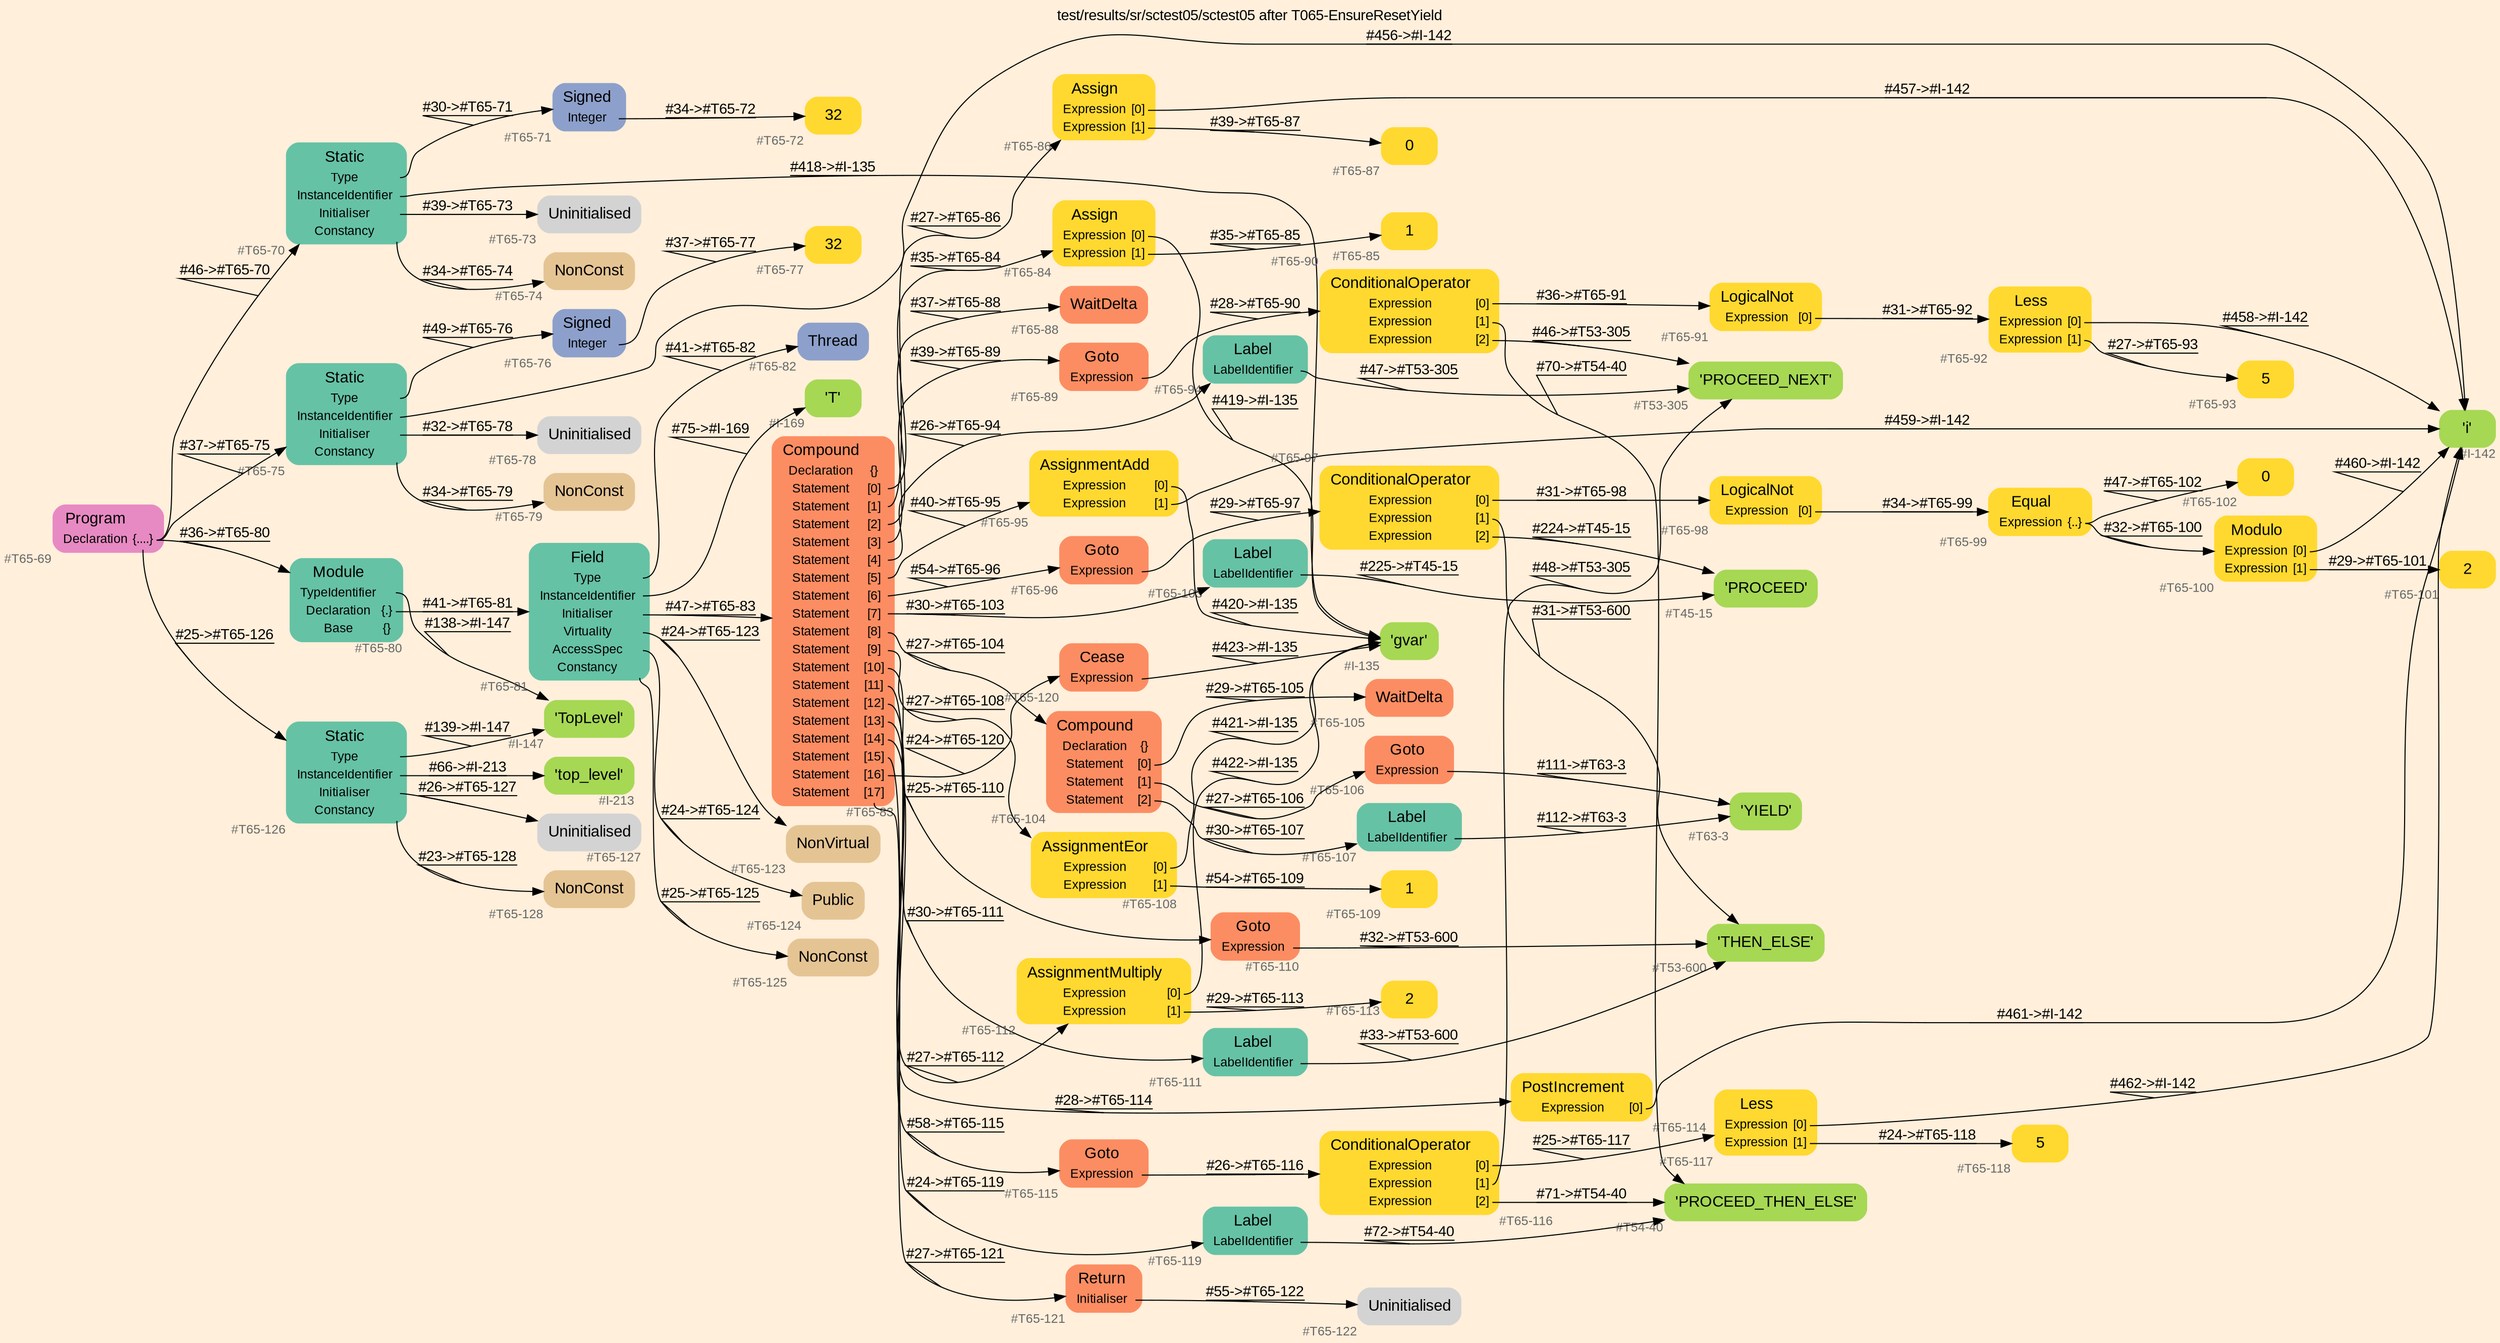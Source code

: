 digraph "test/results/sr/sctest05/sctest05 after T065-EnsureResetYield" {
label = "test/results/sr/sctest05/sctest05 after T065-EnsureResetYield"
labelloc = t
graph [
    rankdir = "LR"
    ranksep = 0.3
    bgcolor = antiquewhite1
    color = black
    fontcolor = black
    fontname = "Arial"
];
node [
    fontname = "Arial"
];
edge [
    fontname = "Arial"
];

// -------------------- node figure --------------------
// -------- block #T65-69 ----------
"#T65-69" [
    fillcolor = "/set28/4"
    xlabel = "#T65-69"
    fontsize = "12"
    fontcolor = grey40
    shape = "plaintext"
    label = <<TABLE BORDER="0" CELLBORDER="0" CELLSPACING="0">
     <TR><TD><FONT COLOR="black" POINT-SIZE="15">Program</FONT></TD></TR>
     <TR><TD><FONT COLOR="black" POINT-SIZE="12">Declaration</FONT></TD><TD PORT="port0"><FONT COLOR="black" POINT-SIZE="12">{....}</FONT></TD></TR>
    </TABLE>>
    style = "rounded,filled"
];

// -------- block #T65-70 ----------
"#T65-70" [
    fillcolor = "/set28/1"
    xlabel = "#T65-70"
    fontsize = "12"
    fontcolor = grey40
    shape = "plaintext"
    label = <<TABLE BORDER="0" CELLBORDER="0" CELLSPACING="0">
     <TR><TD><FONT COLOR="black" POINT-SIZE="15">Static</FONT></TD></TR>
     <TR><TD><FONT COLOR="black" POINT-SIZE="12">Type</FONT></TD><TD PORT="port0"></TD></TR>
     <TR><TD><FONT COLOR="black" POINT-SIZE="12">InstanceIdentifier</FONT></TD><TD PORT="port1"></TD></TR>
     <TR><TD><FONT COLOR="black" POINT-SIZE="12">Initialiser</FONT></TD><TD PORT="port2"></TD></TR>
     <TR><TD><FONT COLOR="black" POINT-SIZE="12">Constancy</FONT></TD><TD PORT="port3"></TD></TR>
    </TABLE>>
    style = "rounded,filled"
];

// -------- block #T65-71 ----------
"#T65-71" [
    fillcolor = "/set28/3"
    xlabel = "#T65-71"
    fontsize = "12"
    fontcolor = grey40
    shape = "plaintext"
    label = <<TABLE BORDER="0" CELLBORDER="0" CELLSPACING="0">
     <TR><TD><FONT COLOR="black" POINT-SIZE="15">Signed</FONT></TD></TR>
     <TR><TD><FONT COLOR="black" POINT-SIZE="12">Integer</FONT></TD><TD PORT="port0"></TD></TR>
    </TABLE>>
    style = "rounded,filled"
];

// -------- block #T65-72 ----------
"#T65-72" [
    fillcolor = "/set28/6"
    xlabel = "#T65-72"
    fontsize = "12"
    fontcolor = grey40
    shape = "plaintext"
    label = <<TABLE BORDER="0" CELLBORDER="0" CELLSPACING="0">
     <TR><TD><FONT COLOR="black" POINT-SIZE="15">32</FONT></TD></TR>
    </TABLE>>
    style = "rounded,filled"
];

// -------- block #I-135 ----------
"#I-135" [
    fillcolor = "/set28/5"
    xlabel = "#I-135"
    fontsize = "12"
    fontcolor = grey40
    shape = "plaintext"
    label = <<TABLE BORDER="0" CELLBORDER="0" CELLSPACING="0">
     <TR><TD><FONT COLOR="black" POINT-SIZE="15">'gvar'</FONT></TD></TR>
    </TABLE>>
    style = "rounded,filled"
];

// -------- block #T65-73 ----------
"#T65-73" [
    xlabel = "#T65-73"
    fontsize = "12"
    fontcolor = grey40
    shape = "plaintext"
    label = <<TABLE BORDER="0" CELLBORDER="0" CELLSPACING="0">
     <TR><TD><FONT COLOR="black" POINT-SIZE="15">Uninitialised</FONT></TD></TR>
    </TABLE>>
    style = "rounded,filled"
];

// -------- block #T65-74 ----------
"#T65-74" [
    fillcolor = "/set28/7"
    xlabel = "#T65-74"
    fontsize = "12"
    fontcolor = grey40
    shape = "plaintext"
    label = <<TABLE BORDER="0" CELLBORDER="0" CELLSPACING="0">
     <TR><TD><FONT COLOR="black" POINT-SIZE="15">NonConst</FONT></TD></TR>
    </TABLE>>
    style = "rounded,filled"
];

// -------- block #T65-75 ----------
"#T65-75" [
    fillcolor = "/set28/1"
    xlabel = "#T65-75"
    fontsize = "12"
    fontcolor = grey40
    shape = "plaintext"
    label = <<TABLE BORDER="0" CELLBORDER="0" CELLSPACING="0">
     <TR><TD><FONT COLOR="black" POINT-SIZE="15">Static</FONT></TD></TR>
     <TR><TD><FONT COLOR="black" POINT-SIZE="12">Type</FONT></TD><TD PORT="port0"></TD></TR>
     <TR><TD><FONT COLOR="black" POINT-SIZE="12">InstanceIdentifier</FONT></TD><TD PORT="port1"></TD></TR>
     <TR><TD><FONT COLOR="black" POINT-SIZE="12">Initialiser</FONT></TD><TD PORT="port2"></TD></TR>
     <TR><TD><FONT COLOR="black" POINT-SIZE="12">Constancy</FONT></TD><TD PORT="port3"></TD></TR>
    </TABLE>>
    style = "rounded,filled"
];

// -------- block #T65-76 ----------
"#T65-76" [
    fillcolor = "/set28/3"
    xlabel = "#T65-76"
    fontsize = "12"
    fontcolor = grey40
    shape = "plaintext"
    label = <<TABLE BORDER="0" CELLBORDER="0" CELLSPACING="0">
     <TR><TD><FONT COLOR="black" POINT-SIZE="15">Signed</FONT></TD></TR>
     <TR><TD><FONT COLOR="black" POINT-SIZE="12">Integer</FONT></TD><TD PORT="port0"></TD></TR>
    </TABLE>>
    style = "rounded,filled"
];

// -------- block #T65-77 ----------
"#T65-77" [
    fillcolor = "/set28/6"
    xlabel = "#T65-77"
    fontsize = "12"
    fontcolor = grey40
    shape = "plaintext"
    label = <<TABLE BORDER="0" CELLBORDER="0" CELLSPACING="0">
     <TR><TD><FONT COLOR="black" POINT-SIZE="15">32</FONT></TD></TR>
    </TABLE>>
    style = "rounded,filled"
];

// -------- block #I-142 ----------
"#I-142" [
    fillcolor = "/set28/5"
    xlabel = "#I-142"
    fontsize = "12"
    fontcolor = grey40
    shape = "plaintext"
    label = <<TABLE BORDER="0" CELLBORDER="0" CELLSPACING="0">
     <TR><TD><FONT COLOR="black" POINT-SIZE="15">'i'</FONT></TD></TR>
    </TABLE>>
    style = "rounded,filled"
];

// -------- block #T65-78 ----------
"#T65-78" [
    xlabel = "#T65-78"
    fontsize = "12"
    fontcolor = grey40
    shape = "plaintext"
    label = <<TABLE BORDER="0" CELLBORDER="0" CELLSPACING="0">
     <TR><TD><FONT COLOR="black" POINT-SIZE="15">Uninitialised</FONT></TD></TR>
    </TABLE>>
    style = "rounded,filled"
];

// -------- block #T65-79 ----------
"#T65-79" [
    fillcolor = "/set28/7"
    xlabel = "#T65-79"
    fontsize = "12"
    fontcolor = grey40
    shape = "plaintext"
    label = <<TABLE BORDER="0" CELLBORDER="0" CELLSPACING="0">
     <TR><TD><FONT COLOR="black" POINT-SIZE="15">NonConst</FONT></TD></TR>
    </TABLE>>
    style = "rounded,filled"
];

// -------- block #T65-80 ----------
"#T65-80" [
    fillcolor = "/set28/1"
    xlabel = "#T65-80"
    fontsize = "12"
    fontcolor = grey40
    shape = "plaintext"
    label = <<TABLE BORDER="0" CELLBORDER="0" CELLSPACING="0">
     <TR><TD><FONT COLOR="black" POINT-SIZE="15">Module</FONT></TD></TR>
     <TR><TD><FONT COLOR="black" POINT-SIZE="12">TypeIdentifier</FONT></TD><TD PORT="port0"></TD></TR>
     <TR><TD><FONT COLOR="black" POINT-SIZE="12">Declaration</FONT></TD><TD PORT="port1"><FONT COLOR="black" POINT-SIZE="12">{.}</FONT></TD></TR>
     <TR><TD><FONT COLOR="black" POINT-SIZE="12">Base</FONT></TD><TD PORT="port2"><FONT COLOR="black" POINT-SIZE="12">{}</FONT></TD></TR>
    </TABLE>>
    style = "rounded,filled"
];

// -------- block #I-147 ----------
"#I-147" [
    fillcolor = "/set28/5"
    xlabel = "#I-147"
    fontsize = "12"
    fontcolor = grey40
    shape = "plaintext"
    label = <<TABLE BORDER="0" CELLBORDER="0" CELLSPACING="0">
     <TR><TD><FONT COLOR="black" POINT-SIZE="15">'TopLevel'</FONT></TD></TR>
    </TABLE>>
    style = "rounded,filled"
];

// -------- block #T65-81 ----------
"#T65-81" [
    fillcolor = "/set28/1"
    xlabel = "#T65-81"
    fontsize = "12"
    fontcolor = grey40
    shape = "plaintext"
    label = <<TABLE BORDER="0" CELLBORDER="0" CELLSPACING="0">
     <TR><TD><FONT COLOR="black" POINT-SIZE="15">Field</FONT></TD></TR>
     <TR><TD><FONT COLOR="black" POINT-SIZE="12">Type</FONT></TD><TD PORT="port0"></TD></TR>
     <TR><TD><FONT COLOR="black" POINT-SIZE="12">InstanceIdentifier</FONT></TD><TD PORT="port1"></TD></TR>
     <TR><TD><FONT COLOR="black" POINT-SIZE="12">Initialiser</FONT></TD><TD PORT="port2"></TD></TR>
     <TR><TD><FONT COLOR="black" POINT-SIZE="12">Virtuality</FONT></TD><TD PORT="port3"></TD></TR>
     <TR><TD><FONT COLOR="black" POINT-SIZE="12">AccessSpec</FONT></TD><TD PORT="port4"></TD></TR>
     <TR><TD><FONT COLOR="black" POINT-SIZE="12">Constancy</FONT></TD><TD PORT="port5"></TD></TR>
    </TABLE>>
    style = "rounded,filled"
];

// -------- block #T65-82 ----------
"#T65-82" [
    fillcolor = "/set28/3"
    xlabel = "#T65-82"
    fontsize = "12"
    fontcolor = grey40
    shape = "plaintext"
    label = <<TABLE BORDER="0" CELLBORDER="0" CELLSPACING="0">
     <TR><TD><FONT COLOR="black" POINT-SIZE="15">Thread</FONT></TD></TR>
    </TABLE>>
    style = "rounded,filled"
];

// -------- block #I-169 ----------
"#I-169" [
    fillcolor = "/set28/5"
    xlabel = "#I-169"
    fontsize = "12"
    fontcolor = grey40
    shape = "plaintext"
    label = <<TABLE BORDER="0" CELLBORDER="0" CELLSPACING="0">
     <TR><TD><FONT COLOR="black" POINT-SIZE="15">'T'</FONT></TD></TR>
    </TABLE>>
    style = "rounded,filled"
];

// -------- block #T65-83 ----------
"#T65-83" [
    fillcolor = "/set28/2"
    xlabel = "#T65-83"
    fontsize = "12"
    fontcolor = grey40
    shape = "plaintext"
    label = <<TABLE BORDER="0" CELLBORDER="0" CELLSPACING="0">
     <TR><TD><FONT COLOR="black" POINT-SIZE="15">Compound</FONT></TD></TR>
     <TR><TD><FONT COLOR="black" POINT-SIZE="12">Declaration</FONT></TD><TD PORT="port0"><FONT COLOR="black" POINT-SIZE="12">{}</FONT></TD></TR>
     <TR><TD><FONT COLOR="black" POINT-SIZE="12">Statement</FONT></TD><TD PORT="port1"><FONT COLOR="black" POINT-SIZE="12">[0]</FONT></TD></TR>
     <TR><TD><FONT COLOR="black" POINT-SIZE="12">Statement</FONT></TD><TD PORT="port2"><FONT COLOR="black" POINT-SIZE="12">[1]</FONT></TD></TR>
     <TR><TD><FONT COLOR="black" POINT-SIZE="12">Statement</FONT></TD><TD PORT="port3"><FONT COLOR="black" POINT-SIZE="12">[2]</FONT></TD></TR>
     <TR><TD><FONT COLOR="black" POINT-SIZE="12">Statement</FONT></TD><TD PORT="port4"><FONT COLOR="black" POINT-SIZE="12">[3]</FONT></TD></TR>
     <TR><TD><FONT COLOR="black" POINT-SIZE="12">Statement</FONT></TD><TD PORT="port5"><FONT COLOR="black" POINT-SIZE="12">[4]</FONT></TD></TR>
     <TR><TD><FONT COLOR="black" POINT-SIZE="12">Statement</FONT></TD><TD PORT="port6"><FONT COLOR="black" POINT-SIZE="12">[5]</FONT></TD></TR>
     <TR><TD><FONT COLOR="black" POINT-SIZE="12">Statement</FONT></TD><TD PORT="port7"><FONT COLOR="black" POINT-SIZE="12">[6]</FONT></TD></TR>
     <TR><TD><FONT COLOR="black" POINT-SIZE="12">Statement</FONT></TD><TD PORT="port8"><FONT COLOR="black" POINT-SIZE="12">[7]</FONT></TD></TR>
     <TR><TD><FONT COLOR="black" POINT-SIZE="12">Statement</FONT></TD><TD PORT="port9"><FONT COLOR="black" POINT-SIZE="12">[8]</FONT></TD></TR>
     <TR><TD><FONT COLOR="black" POINT-SIZE="12">Statement</FONT></TD><TD PORT="port10"><FONT COLOR="black" POINT-SIZE="12">[9]</FONT></TD></TR>
     <TR><TD><FONT COLOR="black" POINT-SIZE="12">Statement</FONT></TD><TD PORT="port11"><FONT COLOR="black" POINT-SIZE="12">[10]</FONT></TD></TR>
     <TR><TD><FONT COLOR="black" POINT-SIZE="12">Statement</FONT></TD><TD PORT="port12"><FONT COLOR="black" POINT-SIZE="12">[11]</FONT></TD></TR>
     <TR><TD><FONT COLOR="black" POINT-SIZE="12">Statement</FONT></TD><TD PORT="port13"><FONT COLOR="black" POINT-SIZE="12">[12]</FONT></TD></TR>
     <TR><TD><FONT COLOR="black" POINT-SIZE="12">Statement</FONT></TD><TD PORT="port14"><FONT COLOR="black" POINT-SIZE="12">[13]</FONT></TD></TR>
     <TR><TD><FONT COLOR="black" POINT-SIZE="12">Statement</FONT></TD><TD PORT="port15"><FONT COLOR="black" POINT-SIZE="12">[14]</FONT></TD></TR>
     <TR><TD><FONT COLOR="black" POINT-SIZE="12">Statement</FONT></TD><TD PORT="port16"><FONT COLOR="black" POINT-SIZE="12">[15]</FONT></TD></TR>
     <TR><TD><FONT COLOR="black" POINT-SIZE="12">Statement</FONT></TD><TD PORT="port17"><FONT COLOR="black" POINT-SIZE="12">[16]</FONT></TD></TR>
     <TR><TD><FONT COLOR="black" POINT-SIZE="12">Statement</FONT></TD><TD PORT="port18"><FONT COLOR="black" POINT-SIZE="12">[17]</FONT></TD></TR>
    </TABLE>>
    style = "rounded,filled"
];

// -------- block #T65-84 ----------
"#T65-84" [
    fillcolor = "/set28/6"
    xlabel = "#T65-84"
    fontsize = "12"
    fontcolor = grey40
    shape = "plaintext"
    label = <<TABLE BORDER="0" CELLBORDER="0" CELLSPACING="0">
     <TR><TD><FONT COLOR="black" POINT-SIZE="15">Assign</FONT></TD></TR>
     <TR><TD><FONT COLOR="black" POINT-SIZE="12">Expression</FONT></TD><TD PORT="port0"><FONT COLOR="black" POINT-SIZE="12">[0]</FONT></TD></TR>
     <TR><TD><FONT COLOR="black" POINT-SIZE="12">Expression</FONT></TD><TD PORT="port1"><FONT COLOR="black" POINT-SIZE="12">[1]</FONT></TD></TR>
    </TABLE>>
    style = "rounded,filled"
];

// -------- block #T65-85 ----------
"#T65-85" [
    fillcolor = "/set28/6"
    xlabel = "#T65-85"
    fontsize = "12"
    fontcolor = grey40
    shape = "plaintext"
    label = <<TABLE BORDER="0" CELLBORDER="0" CELLSPACING="0">
     <TR><TD><FONT COLOR="black" POINT-SIZE="15">1</FONT></TD></TR>
    </TABLE>>
    style = "rounded,filled"
];

// -------- block #T65-86 ----------
"#T65-86" [
    fillcolor = "/set28/6"
    xlabel = "#T65-86"
    fontsize = "12"
    fontcolor = grey40
    shape = "plaintext"
    label = <<TABLE BORDER="0" CELLBORDER="0" CELLSPACING="0">
     <TR><TD><FONT COLOR="black" POINT-SIZE="15">Assign</FONT></TD></TR>
     <TR><TD><FONT COLOR="black" POINT-SIZE="12">Expression</FONT></TD><TD PORT="port0"><FONT COLOR="black" POINT-SIZE="12">[0]</FONT></TD></TR>
     <TR><TD><FONT COLOR="black" POINT-SIZE="12">Expression</FONT></TD><TD PORT="port1"><FONT COLOR="black" POINT-SIZE="12">[1]</FONT></TD></TR>
    </TABLE>>
    style = "rounded,filled"
];

// -------- block #T65-87 ----------
"#T65-87" [
    fillcolor = "/set28/6"
    xlabel = "#T65-87"
    fontsize = "12"
    fontcolor = grey40
    shape = "plaintext"
    label = <<TABLE BORDER="0" CELLBORDER="0" CELLSPACING="0">
     <TR><TD><FONT COLOR="black" POINT-SIZE="15">0</FONT></TD></TR>
    </TABLE>>
    style = "rounded,filled"
];

// -------- block #T65-88 ----------
"#T65-88" [
    fillcolor = "/set28/2"
    xlabel = "#T65-88"
    fontsize = "12"
    fontcolor = grey40
    shape = "plaintext"
    label = <<TABLE BORDER="0" CELLBORDER="0" CELLSPACING="0">
     <TR><TD><FONT COLOR="black" POINT-SIZE="15">WaitDelta</FONT></TD></TR>
    </TABLE>>
    style = "rounded,filled"
];

// -------- block #T65-89 ----------
"#T65-89" [
    fillcolor = "/set28/2"
    xlabel = "#T65-89"
    fontsize = "12"
    fontcolor = grey40
    shape = "plaintext"
    label = <<TABLE BORDER="0" CELLBORDER="0" CELLSPACING="0">
     <TR><TD><FONT COLOR="black" POINT-SIZE="15">Goto</FONT></TD></TR>
     <TR><TD><FONT COLOR="black" POINT-SIZE="12">Expression</FONT></TD><TD PORT="port0"></TD></TR>
    </TABLE>>
    style = "rounded,filled"
];

// -------- block #T65-90 ----------
"#T65-90" [
    fillcolor = "/set28/6"
    xlabel = "#T65-90"
    fontsize = "12"
    fontcolor = grey40
    shape = "plaintext"
    label = <<TABLE BORDER="0" CELLBORDER="0" CELLSPACING="0">
     <TR><TD><FONT COLOR="black" POINT-SIZE="15">ConditionalOperator</FONT></TD></TR>
     <TR><TD><FONT COLOR="black" POINT-SIZE="12">Expression</FONT></TD><TD PORT="port0"><FONT COLOR="black" POINT-SIZE="12">[0]</FONT></TD></TR>
     <TR><TD><FONT COLOR="black" POINT-SIZE="12">Expression</FONT></TD><TD PORT="port1"><FONT COLOR="black" POINT-SIZE="12">[1]</FONT></TD></TR>
     <TR><TD><FONT COLOR="black" POINT-SIZE="12">Expression</FONT></TD><TD PORT="port2"><FONT COLOR="black" POINT-SIZE="12">[2]</FONT></TD></TR>
    </TABLE>>
    style = "rounded,filled"
];

// -------- block #T65-91 ----------
"#T65-91" [
    fillcolor = "/set28/6"
    xlabel = "#T65-91"
    fontsize = "12"
    fontcolor = grey40
    shape = "plaintext"
    label = <<TABLE BORDER="0" CELLBORDER="0" CELLSPACING="0">
     <TR><TD><FONT COLOR="black" POINT-SIZE="15">LogicalNot</FONT></TD></TR>
     <TR><TD><FONT COLOR="black" POINT-SIZE="12">Expression</FONT></TD><TD PORT="port0"><FONT COLOR="black" POINT-SIZE="12">[0]</FONT></TD></TR>
    </TABLE>>
    style = "rounded,filled"
];

// -------- block #T65-92 ----------
"#T65-92" [
    fillcolor = "/set28/6"
    xlabel = "#T65-92"
    fontsize = "12"
    fontcolor = grey40
    shape = "plaintext"
    label = <<TABLE BORDER="0" CELLBORDER="0" CELLSPACING="0">
     <TR><TD><FONT COLOR="black" POINT-SIZE="15">Less</FONT></TD></TR>
     <TR><TD><FONT COLOR="black" POINT-SIZE="12">Expression</FONT></TD><TD PORT="port0"><FONT COLOR="black" POINT-SIZE="12">[0]</FONT></TD></TR>
     <TR><TD><FONT COLOR="black" POINT-SIZE="12">Expression</FONT></TD><TD PORT="port1"><FONT COLOR="black" POINT-SIZE="12">[1]</FONT></TD></TR>
    </TABLE>>
    style = "rounded,filled"
];

// -------- block #T65-93 ----------
"#T65-93" [
    fillcolor = "/set28/6"
    xlabel = "#T65-93"
    fontsize = "12"
    fontcolor = grey40
    shape = "plaintext"
    label = <<TABLE BORDER="0" CELLBORDER="0" CELLSPACING="0">
     <TR><TD><FONT COLOR="black" POINT-SIZE="15">5</FONT></TD></TR>
    </TABLE>>
    style = "rounded,filled"
];

// -------- block #T54-40 ----------
"#T54-40" [
    fillcolor = "/set28/5"
    xlabel = "#T54-40"
    fontsize = "12"
    fontcolor = grey40
    shape = "plaintext"
    label = <<TABLE BORDER="0" CELLBORDER="0" CELLSPACING="0">
     <TR><TD><FONT COLOR="black" POINT-SIZE="15">'PROCEED_THEN_ELSE'</FONT></TD></TR>
    </TABLE>>
    style = "rounded,filled"
];

// -------- block #T53-305 ----------
"#T53-305" [
    fillcolor = "/set28/5"
    xlabel = "#T53-305"
    fontsize = "12"
    fontcolor = grey40
    shape = "plaintext"
    label = <<TABLE BORDER="0" CELLBORDER="0" CELLSPACING="0">
     <TR><TD><FONT COLOR="black" POINT-SIZE="15">'PROCEED_NEXT'</FONT></TD></TR>
    </TABLE>>
    style = "rounded,filled"
];

// -------- block #T65-94 ----------
"#T65-94" [
    fillcolor = "/set28/1"
    xlabel = "#T65-94"
    fontsize = "12"
    fontcolor = grey40
    shape = "plaintext"
    label = <<TABLE BORDER="0" CELLBORDER="0" CELLSPACING="0">
     <TR><TD><FONT COLOR="black" POINT-SIZE="15">Label</FONT></TD></TR>
     <TR><TD><FONT COLOR="black" POINT-SIZE="12">LabelIdentifier</FONT></TD><TD PORT="port0"></TD></TR>
    </TABLE>>
    style = "rounded,filled"
];

// -------- block #T65-95 ----------
"#T65-95" [
    fillcolor = "/set28/6"
    xlabel = "#T65-95"
    fontsize = "12"
    fontcolor = grey40
    shape = "plaintext"
    label = <<TABLE BORDER="0" CELLBORDER="0" CELLSPACING="0">
     <TR><TD><FONT COLOR="black" POINT-SIZE="15">AssignmentAdd</FONT></TD></TR>
     <TR><TD><FONT COLOR="black" POINT-SIZE="12">Expression</FONT></TD><TD PORT="port0"><FONT COLOR="black" POINT-SIZE="12">[0]</FONT></TD></TR>
     <TR><TD><FONT COLOR="black" POINT-SIZE="12">Expression</FONT></TD><TD PORT="port1"><FONT COLOR="black" POINT-SIZE="12">[1]</FONT></TD></TR>
    </TABLE>>
    style = "rounded,filled"
];

// -------- block #T65-96 ----------
"#T65-96" [
    fillcolor = "/set28/2"
    xlabel = "#T65-96"
    fontsize = "12"
    fontcolor = grey40
    shape = "plaintext"
    label = <<TABLE BORDER="0" CELLBORDER="0" CELLSPACING="0">
     <TR><TD><FONT COLOR="black" POINT-SIZE="15">Goto</FONT></TD></TR>
     <TR><TD><FONT COLOR="black" POINT-SIZE="12">Expression</FONT></TD><TD PORT="port0"></TD></TR>
    </TABLE>>
    style = "rounded,filled"
];

// -------- block #T65-97 ----------
"#T65-97" [
    fillcolor = "/set28/6"
    xlabel = "#T65-97"
    fontsize = "12"
    fontcolor = grey40
    shape = "plaintext"
    label = <<TABLE BORDER="0" CELLBORDER="0" CELLSPACING="0">
     <TR><TD><FONT COLOR="black" POINT-SIZE="15">ConditionalOperator</FONT></TD></TR>
     <TR><TD><FONT COLOR="black" POINT-SIZE="12">Expression</FONT></TD><TD PORT="port0"><FONT COLOR="black" POINT-SIZE="12">[0]</FONT></TD></TR>
     <TR><TD><FONT COLOR="black" POINT-SIZE="12">Expression</FONT></TD><TD PORT="port1"><FONT COLOR="black" POINT-SIZE="12">[1]</FONT></TD></TR>
     <TR><TD><FONT COLOR="black" POINT-SIZE="12">Expression</FONT></TD><TD PORT="port2"><FONT COLOR="black" POINT-SIZE="12">[2]</FONT></TD></TR>
    </TABLE>>
    style = "rounded,filled"
];

// -------- block #T65-98 ----------
"#T65-98" [
    fillcolor = "/set28/6"
    xlabel = "#T65-98"
    fontsize = "12"
    fontcolor = grey40
    shape = "plaintext"
    label = <<TABLE BORDER="0" CELLBORDER="0" CELLSPACING="0">
     <TR><TD><FONT COLOR="black" POINT-SIZE="15">LogicalNot</FONT></TD></TR>
     <TR><TD><FONT COLOR="black" POINT-SIZE="12">Expression</FONT></TD><TD PORT="port0"><FONT COLOR="black" POINT-SIZE="12">[0]</FONT></TD></TR>
    </TABLE>>
    style = "rounded,filled"
];

// -------- block #T65-99 ----------
"#T65-99" [
    fillcolor = "/set28/6"
    xlabel = "#T65-99"
    fontsize = "12"
    fontcolor = grey40
    shape = "plaintext"
    label = <<TABLE BORDER="0" CELLBORDER="0" CELLSPACING="0">
     <TR><TD><FONT COLOR="black" POINT-SIZE="15">Equal</FONT></TD></TR>
     <TR><TD><FONT COLOR="black" POINT-SIZE="12">Expression</FONT></TD><TD PORT="port0"><FONT COLOR="black" POINT-SIZE="12">{..}</FONT></TD></TR>
    </TABLE>>
    style = "rounded,filled"
];

// -------- block #T65-100 ----------
"#T65-100" [
    fillcolor = "/set28/6"
    xlabel = "#T65-100"
    fontsize = "12"
    fontcolor = grey40
    shape = "plaintext"
    label = <<TABLE BORDER="0" CELLBORDER="0" CELLSPACING="0">
     <TR><TD><FONT COLOR="black" POINT-SIZE="15">Modulo</FONT></TD></TR>
     <TR><TD><FONT COLOR="black" POINT-SIZE="12">Expression</FONT></TD><TD PORT="port0"><FONT COLOR="black" POINT-SIZE="12">[0]</FONT></TD></TR>
     <TR><TD><FONT COLOR="black" POINT-SIZE="12">Expression</FONT></TD><TD PORT="port1"><FONT COLOR="black" POINT-SIZE="12">[1]</FONT></TD></TR>
    </TABLE>>
    style = "rounded,filled"
];

// -------- block #T65-101 ----------
"#T65-101" [
    fillcolor = "/set28/6"
    xlabel = "#T65-101"
    fontsize = "12"
    fontcolor = grey40
    shape = "plaintext"
    label = <<TABLE BORDER="0" CELLBORDER="0" CELLSPACING="0">
     <TR><TD><FONT COLOR="black" POINT-SIZE="15">2</FONT></TD></TR>
    </TABLE>>
    style = "rounded,filled"
];

// -------- block #T65-102 ----------
"#T65-102" [
    fillcolor = "/set28/6"
    xlabel = "#T65-102"
    fontsize = "12"
    fontcolor = grey40
    shape = "plaintext"
    label = <<TABLE BORDER="0" CELLBORDER="0" CELLSPACING="0">
     <TR><TD><FONT COLOR="black" POINT-SIZE="15">0</FONT></TD></TR>
    </TABLE>>
    style = "rounded,filled"
];

// -------- block #T53-600 ----------
"#T53-600" [
    fillcolor = "/set28/5"
    xlabel = "#T53-600"
    fontsize = "12"
    fontcolor = grey40
    shape = "plaintext"
    label = <<TABLE BORDER="0" CELLBORDER="0" CELLSPACING="0">
     <TR><TD><FONT COLOR="black" POINT-SIZE="15">'THEN_ELSE'</FONT></TD></TR>
    </TABLE>>
    style = "rounded,filled"
];

// -------- block #T45-15 ----------
"#T45-15" [
    fillcolor = "/set28/5"
    xlabel = "#T45-15"
    fontsize = "12"
    fontcolor = grey40
    shape = "plaintext"
    label = <<TABLE BORDER="0" CELLBORDER="0" CELLSPACING="0">
     <TR><TD><FONT COLOR="black" POINT-SIZE="15">'PROCEED'</FONT></TD></TR>
    </TABLE>>
    style = "rounded,filled"
];

// -------- block #T65-103 ----------
"#T65-103" [
    fillcolor = "/set28/1"
    xlabel = "#T65-103"
    fontsize = "12"
    fontcolor = grey40
    shape = "plaintext"
    label = <<TABLE BORDER="0" CELLBORDER="0" CELLSPACING="0">
     <TR><TD><FONT COLOR="black" POINT-SIZE="15">Label</FONT></TD></TR>
     <TR><TD><FONT COLOR="black" POINT-SIZE="12">LabelIdentifier</FONT></TD><TD PORT="port0"></TD></TR>
    </TABLE>>
    style = "rounded,filled"
];

// -------- block #T65-104 ----------
"#T65-104" [
    fillcolor = "/set28/2"
    xlabel = "#T65-104"
    fontsize = "12"
    fontcolor = grey40
    shape = "plaintext"
    label = <<TABLE BORDER="0" CELLBORDER="0" CELLSPACING="0">
     <TR><TD><FONT COLOR="black" POINT-SIZE="15">Compound</FONT></TD></TR>
     <TR><TD><FONT COLOR="black" POINT-SIZE="12">Declaration</FONT></TD><TD PORT="port0"><FONT COLOR="black" POINT-SIZE="12">{}</FONT></TD></TR>
     <TR><TD><FONT COLOR="black" POINT-SIZE="12">Statement</FONT></TD><TD PORT="port1"><FONT COLOR="black" POINT-SIZE="12">[0]</FONT></TD></TR>
     <TR><TD><FONT COLOR="black" POINT-SIZE="12">Statement</FONT></TD><TD PORT="port2"><FONT COLOR="black" POINT-SIZE="12">[1]</FONT></TD></TR>
     <TR><TD><FONT COLOR="black" POINT-SIZE="12">Statement</FONT></TD><TD PORT="port3"><FONT COLOR="black" POINT-SIZE="12">[2]</FONT></TD></TR>
    </TABLE>>
    style = "rounded,filled"
];

// -------- block #T65-105 ----------
"#T65-105" [
    fillcolor = "/set28/2"
    xlabel = "#T65-105"
    fontsize = "12"
    fontcolor = grey40
    shape = "plaintext"
    label = <<TABLE BORDER="0" CELLBORDER="0" CELLSPACING="0">
     <TR><TD><FONT COLOR="black" POINT-SIZE="15">WaitDelta</FONT></TD></TR>
    </TABLE>>
    style = "rounded,filled"
];

// -------- block #T65-106 ----------
"#T65-106" [
    fillcolor = "/set28/2"
    xlabel = "#T65-106"
    fontsize = "12"
    fontcolor = grey40
    shape = "plaintext"
    label = <<TABLE BORDER="0" CELLBORDER="0" CELLSPACING="0">
     <TR><TD><FONT COLOR="black" POINT-SIZE="15">Goto</FONT></TD></TR>
     <TR><TD><FONT COLOR="black" POINT-SIZE="12">Expression</FONT></TD><TD PORT="port0"></TD></TR>
    </TABLE>>
    style = "rounded,filled"
];

// -------- block #T63-3 ----------
"#T63-3" [
    fillcolor = "/set28/5"
    xlabel = "#T63-3"
    fontsize = "12"
    fontcolor = grey40
    shape = "plaintext"
    label = <<TABLE BORDER="0" CELLBORDER="0" CELLSPACING="0">
     <TR><TD><FONT COLOR="black" POINT-SIZE="15">'YIELD'</FONT></TD></TR>
    </TABLE>>
    style = "rounded,filled"
];

// -------- block #T65-107 ----------
"#T65-107" [
    fillcolor = "/set28/1"
    xlabel = "#T65-107"
    fontsize = "12"
    fontcolor = grey40
    shape = "plaintext"
    label = <<TABLE BORDER="0" CELLBORDER="0" CELLSPACING="0">
     <TR><TD><FONT COLOR="black" POINT-SIZE="15">Label</FONT></TD></TR>
     <TR><TD><FONT COLOR="black" POINT-SIZE="12">LabelIdentifier</FONT></TD><TD PORT="port0"></TD></TR>
    </TABLE>>
    style = "rounded,filled"
];

// -------- block #T65-108 ----------
"#T65-108" [
    fillcolor = "/set28/6"
    xlabel = "#T65-108"
    fontsize = "12"
    fontcolor = grey40
    shape = "plaintext"
    label = <<TABLE BORDER="0" CELLBORDER="0" CELLSPACING="0">
     <TR><TD><FONT COLOR="black" POINT-SIZE="15">AssignmentEor</FONT></TD></TR>
     <TR><TD><FONT COLOR="black" POINT-SIZE="12">Expression</FONT></TD><TD PORT="port0"><FONT COLOR="black" POINT-SIZE="12">[0]</FONT></TD></TR>
     <TR><TD><FONT COLOR="black" POINT-SIZE="12">Expression</FONT></TD><TD PORT="port1"><FONT COLOR="black" POINT-SIZE="12">[1]</FONT></TD></TR>
    </TABLE>>
    style = "rounded,filled"
];

// -------- block #T65-109 ----------
"#T65-109" [
    fillcolor = "/set28/6"
    xlabel = "#T65-109"
    fontsize = "12"
    fontcolor = grey40
    shape = "plaintext"
    label = <<TABLE BORDER="0" CELLBORDER="0" CELLSPACING="0">
     <TR><TD><FONT COLOR="black" POINT-SIZE="15">1</FONT></TD></TR>
    </TABLE>>
    style = "rounded,filled"
];

// -------- block #T65-110 ----------
"#T65-110" [
    fillcolor = "/set28/2"
    xlabel = "#T65-110"
    fontsize = "12"
    fontcolor = grey40
    shape = "plaintext"
    label = <<TABLE BORDER="0" CELLBORDER="0" CELLSPACING="0">
     <TR><TD><FONT COLOR="black" POINT-SIZE="15">Goto</FONT></TD></TR>
     <TR><TD><FONT COLOR="black" POINT-SIZE="12">Expression</FONT></TD><TD PORT="port0"></TD></TR>
    </TABLE>>
    style = "rounded,filled"
];

// -------- block #T65-111 ----------
"#T65-111" [
    fillcolor = "/set28/1"
    xlabel = "#T65-111"
    fontsize = "12"
    fontcolor = grey40
    shape = "plaintext"
    label = <<TABLE BORDER="0" CELLBORDER="0" CELLSPACING="0">
     <TR><TD><FONT COLOR="black" POINT-SIZE="15">Label</FONT></TD></TR>
     <TR><TD><FONT COLOR="black" POINT-SIZE="12">LabelIdentifier</FONT></TD><TD PORT="port0"></TD></TR>
    </TABLE>>
    style = "rounded,filled"
];

// -------- block #T65-112 ----------
"#T65-112" [
    fillcolor = "/set28/6"
    xlabel = "#T65-112"
    fontsize = "12"
    fontcolor = grey40
    shape = "plaintext"
    label = <<TABLE BORDER="0" CELLBORDER="0" CELLSPACING="0">
     <TR><TD><FONT COLOR="black" POINT-SIZE="15">AssignmentMultiply</FONT></TD></TR>
     <TR><TD><FONT COLOR="black" POINT-SIZE="12">Expression</FONT></TD><TD PORT="port0"><FONT COLOR="black" POINT-SIZE="12">[0]</FONT></TD></TR>
     <TR><TD><FONT COLOR="black" POINT-SIZE="12">Expression</FONT></TD><TD PORT="port1"><FONT COLOR="black" POINT-SIZE="12">[1]</FONT></TD></TR>
    </TABLE>>
    style = "rounded,filled"
];

// -------- block #T65-113 ----------
"#T65-113" [
    fillcolor = "/set28/6"
    xlabel = "#T65-113"
    fontsize = "12"
    fontcolor = grey40
    shape = "plaintext"
    label = <<TABLE BORDER="0" CELLBORDER="0" CELLSPACING="0">
     <TR><TD><FONT COLOR="black" POINT-SIZE="15">2</FONT></TD></TR>
    </TABLE>>
    style = "rounded,filled"
];

// -------- block #T65-114 ----------
"#T65-114" [
    fillcolor = "/set28/6"
    xlabel = "#T65-114"
    fontsize = "12"
    fontcolor = grey40
    shape = "plaintext"
    label = <<TABLE BORDER="0" CELLBORDER="0" CELLSPACING="0">
     <TR><TD><FONT COLOR="black" POINT-SIZE="15">PostIncrement</FONT></TD></TR>
     <TR><TD><FONT COLOR="black" POINT-SIZE="12">Expression</FONT></TD><TD PORT="port0"><FONT COLOR="black" POINT-SIZE="12">[0]</FONT></TD></TR>
    </TABLE>>
    style = "rounded,filled"
];

// -------- block #T65-115 ----------
"#T65-115" [
    fillcolor = "/set28/2"
    xlabel = "#T65-115"
    fontsize = "12"
    fontcolor = grey40
    shape = "plaintext"
    label = <<TABLE BORDER="0" CELLBORDER="0" CELLSPACING="0">
     <TR><TD><FONT COLOR="black" POINT-SIZE="15">Goto</FONT></TD></TR>
     <TR><TD><FONT COLOR="black" POINT-SIZE="12">Expression</FONT></TD><TD PORT="port0"></TD></TR>
    </TABLE>>
    style = "rounded,filled"
];

// -------- block #T65-116 ----------
"#T65-116" [
    fillcolor = "/set28/6"
    xlabel = "#T65-116"
    fontsize = "12"
    fontcolor = grey40
    shape = "plaintext"
    label = <<TABLE BORDER="0" CELLBORDER="0" CELLSPACING="0">
     <TR><TD><FONT COLOR="black" POINT-SIZE="15">ConditionalOperator</FONT></TD></TR>
     <TR><TD><FONT COLOR="black" POINT-SIZE="12">Expression</FONT></TD><TD PORT="port0"><FONT COLOR="black" POINT-SIZE="12">[0]</FONT></TD></TR>
     <TR><TD><FONT COLOR="black" POINT-SIZE="12">Expression</FONT></TD><TD PORT="port1"><FONT COLOR="black" POINT-SIZE="12">[1]</FONT></TD></TR>
     <TR><TD><FONT COLOR="black" POINT-SIZE="12">Expression</FONT></TD><TD PORT="port2"><FONT COLOR="black" POINT-SIZE="12">[2]</FONT></TD></TR>
    </TABLE>>
    style = "rounded,filled"
];

// -------- block #T65-117 ----------
"#T65-117" [
    fillcolor = "/set28/6"
    xlabel = "#T65-117"
    fontsize = "12"
    fontcolor = grey40
    shape = "plaintext"
    label = <<TABLE BORDER="0" CELLBORDER="0" CELLSPACING="0">
     <TR><TD><FONT COLOR="black" POINT-SIZE="15">Less</FONT></TD></TR>
     <TR><TD><FONT COLOR="black" POINT-SIZE="12">Expression</FONT></TD><TD PORT="port0"><FONT COLOR="black" POINT-SIZE="12">[0]</FONT></TD></TR>
     <TR><TD><FONT COLOR="black" POINT-SIZE="12">Expression</FONT></TD><TD PORT="port1"><FONT COLOR="black" POINT-SIZE="12">[1]</FONT></TD></TR>
    </TABLE>>
    style = "rounded,filled"
];

// -------- block #T65-118 ----------
"#T65-118" [
    fillcolor = "/set28/6"
    xlabel = "#T65-118"
    fontsize = "12"
    fontcolor = grey40
    shape = "plaintext"
    label = <<TABLE BORDER="0" CELLBORDER="0" CELLSPACING="0">
     <TR><TD><FONT COLOR="black" POINT-SIZE="15">5</FONT></TD></TR>
    </TABLE>>
    style = "rounded,filled"
];

// -------- block #T65-119 ----------
"#T65-119" [
    fillcolor = "/set28/1"
    xlabel = "#T65-119"
    fontsize = "12"
    fontcolor = grey40
    shape = "plaintext"
    label = <<TABLE BORDER="0" CELLBORDER="0" CELLSPACING="0">
     <TR><TD><FONT COLOR="black" POINT-SIZE="15">Label</FONT></TD></TR>
     <TR><TD><FONT COLOR="black" POINT-SIZE="12">LabelIdentifier</FONT></TD><TD PORT="port0"></TD></TR>
    </TABLE>>
    style = "rounded,filled"
];

// -------- block #T65-120 ----------
"#T65-120" [
    fillcolor = "/set28/2"
    xlabel = "#T65-120"
    fontsize = "12"
    fontcolor = grey40
    shape = "plaintext"
    label = <<TABLE BORDER="0" CELLBORDER="0" CELLSPACING="0">
     <TR><TD><FONT COLOR="black" POINT-SIZE="15">Cease</FONT></TD></TR>
     <TR><TD><FONT COLOR="black" POINT-SIZE="12">Expression</FONT></TD><TD PORT="port0"></TD></TR>
    </TABLE>>
    style = "rounded,filled"
];

// -------- block #T65-121 ----------
"#T65-121" [
    fillcolor = "/set28/2"
    xlabel = "#T65-121"
    fontsize = "12"
    fontcolor = grey40
    shape = "plaintext"
    label = <<TABLE BORDER="0" CELLBORDER="0" CELLSPACING="0">
     <TR><TD><FONT COLOR="black" POINT-SIZE="15">Return</FONT></TD></TR>
     <TR><TD><FONT COLOR="black" POINT-SIZE="12">Initialiser</FONT></TD><TD PORT="port0"></TD></TR>
    </TABLE>>
    style = "rounded,filled"
];

// -------- block #T65-122 ----------
"#T65-122" [
    xlabel = "#T65-122"
    fontsize = "12"
    fontcolor = grey40
    shape = "plaintext"
    label = <<TABLE BORDER="0" CELLBORDER="0" CELLSPACING="0">
     <TR><TD><FONT COLOR="black" POINT-SIZE="15">Uninitialised</FONT></TD></TR>
    </TABLE>>
    style = "rounded,filled"
];

// -------- block #T65-123 ----------
"#T65-123" [
    fillcolor = "/set28/7"
    xlabel = "#T65-123"
    fontsize = "12"
    fontcolor = grey40
    shape = "plaintext"
    label = <<TABLE BORDER="0" CELLBORDER="0" CELLSPACING="0">
     <TR><TD><FONT COLOR="black" POINT-SIZE="15">NonVirtual</FONT></TD></TR>
    </TABLE>>
    style = "rounded,filled"
];

// -------- block #T65-124 ----------
"#T65-124" [
    fillcolor = "/set28/7"
    xlabel = "#T65-124"
    fontsize = "12"
    fontcolor = grey40
    shape = "plaintext"
    label = <<TABLE BORDER="0" CELLBORDER="0" CELLSPACING="0">
     <TR><TD><FONT COLOR="black" POINT-SIZE="15">Public</FONT></TD></TR>
    </TABLE>>
    style = "rounded,filled"
];

// -------- block #T65-125 ----------
"#T65-125" [
    fillcolor = "/set28/7"
    xlabel = "#T65-125"
    fontsize = "12"
    fontcolor = grey40
    shape = "plaintext"
    label = <<TABLE BORDER="0" CELLBORDER="0" CELLSPACING="0">
     <TR><TD><FONT COLOR="black" POINT-SIZE="15">NonConst</FONT></TD></TR>
    </TABLE>>
    style = "rounded,filled"
];

// -------- block #T65-126 ----------
"#T65-126" [
    fillcolor = "/set28/1"
    xlabel = "#T65-126"
    fontsize = "12"
    fontcolor = grey40
    shape = "plaintext"
    label = <<TABLE BORDER="0" CELLBORDER="0" CELLSPACING="0">
     <TR><TD><FONT COLOR="black" POINT-SIZE="15">Static</FONT></TD></TR>
     <TR><TD><FONT COLOR="black" POINT-SIZE="12">Type</FONT></TD><TD PORT="port0"></TD></TR>
     <TR><TD><FONT COLOR="black" POINT-SIZE="12">InstanceIdentifier</FONT></TD><TD PORT="port1"></TD></TR>
     <TR><TD><FONT COLOR="black" POINT-SIZE="12">Initialiser</FONT></TD><TD PORT="port2"></TD></TR>
     <TR><TD><FONT COLOR="black" POINT-SIZE="12">Constancy</FONT></TD><TD PORT="port3"></TD></TR>
    </TABLE>>
    style = "rounded,filled"
];

// -------- block #I-213 ----------
"#I-213" [
    fillcolor = "/set28/5"
    xlabel = "#I-213"
    fontsize = "12"
    fontcolor = grey40
    shape = "plaintext"
    label = <<TABLE BORDER="0" CELLBORDER="0" CELLSPACING="0">
     <TR><TD><FONT COLOR="black" POINT-SIZE="15">'top_level'</FONT></TD></TR>
    </TABLE>>
    style = "rounded,filled"
];

// -------- block #T65-127 ----------
"#T65-127" [
    xlabel = "#T65-127"
    fontsize = "12"
    fontcolor = grey40
    shape = "plaintext"
    label = <<TABLE BORDER="0" CELLBORDER="0" CELLSPACING="0">
     <TR><TD><FONT COLOR="black" POINT-SIZE="15">Uninitialised</FONT></TD></TR>
    </TABLE>>
    style = "rounded,filled"
];

// -------- block #T65-128 ----------
"#T65-128" [
    fillcolor = "/set28/7"
    xlabel = "#T65-128"
    fontsize = "12"
    fontcolor = grey40
    shape = "plaintext"
    label = <<TABLE BORDER="0" CELLBORDER="0" CELLSPACING="0">
     <TR><TD><FONT COLOR="black" POINT-SIZE="15">NonConst</FONT></TD></TR>
    </TABLE>>
    style = "rounded,filled"
];

"#T65-69":port0 -> "#T65-70" [
    label = "#46-&gt;#T65-70"
    decorate = true
    color = black
    fontcolor = black
];

"#T65-69":port0 -> "#T65-75" [
    label = "#37-&gt;#T65-75"
    decorate = true
    color = black
    fontcolor = black
];

"#T65-69":port0 -> "#T65-80" [
    label = "#36-&gt;#T65-80"
    decorate = true
    color = black
    fontcolor = black
];

"#T65-69":port0 -> "#T65-126" [
    label = "#25-&gt;#T65-126"
    decorate = true
    color = black
    fontcolor = black
];

"#T65-70":port0 -> "#T65-71" [
    label = "#30-&gt;#T65-71"
    decorate = true
    color = black
    fontcolor = black
];

"#T65-70":port1 -> "#I-135" [
    label = "#418-&gt;#I-135"
    decorate = true
    color = black
    fontcolor = black
];

"#T65-70":port2 -> "#T65-73" [
    label = "#39-&gt;#T65-73"
    decorate = true
    color = black
    fontcolor = black
];

"#T65-70":port3 -> "#T65-74" [
    label = "#34-&gt;#T65-74"
    decorate = true
    color = black
    fontcolor = black
];

"#T65-71":port0 -> "#T65-72" [
    label = "#34-&gt;#T65-72"
    decorate = true
    color = black
    fontcolor = black
];

"#T65-75":port0 -> "#T65-76" [
    label = "#49-&gt;#T65-76"
    decorate = true
    color = black
    fontcolor = black
];

"#T65-75":port1 -> "#I-142" [
    label = "#456-&gt;#I-142"
    decorate = true
    color = black
    fontcolor = black
];

"#T65-75":port2 -> "#T65-78" [
    label = "#32-&gt;#T65-78"
    decorate = true
    color = black
    fontcolor = black
];

"#T65-75":port3 -> "#T65-79" [
    label = "#34-&gt;#T65-79"
    decorate = true
    color = black
    fontcolor = black
];

"#T65-76":port0 -> "#T65-77" [
    label = "#37-&gt;#T65-77"
    decorate = true
    color = black
    fontcolor = black
];

"#T65-80":port0 -> "#I-147" [
    label = "#138-&gt;#I-147"
    decorate = true
    color = black
    fontcolor = black
];

"#T65-80":port1 -> "#T65-81" [
    label = "#41-&gt;#T65-81"
    decorate = true
    color = black
    fontcolor = black
];

"#T65-81":port0 -> "#T65-82" [
    label = "#41-&gt;#T65-82"
    decorate = true
    color = black
    fontcolor = black
];

"#T65-81":port1 -> "#I-169" [
    label = "#75-&gt;#I-169"
    decorate = true
    color = black
    fontcolor = black
];

"#T65-81":port2 -> "#T65-83" [
    label = "#47-&gt;#T65-83"
    decorate = true
    color = black
    fontcolor = black
];

"#T65-81":port3 -> "#T65-123" [
    label = "#24-&gt;#T65-123"
    decorate = true
    color = black
    fontcolor = black
];

"#T65-81":port4 -> "#T65-124" [
    label = "#24-&gt;#T65-124"
    decorate = true
    color = black
    fontcolor = black
];

"#T65-81":port5 -> "#T65-125" [
    label = "#25-&gt;#T65-125"
    decorate = true
    color = black
    fontcolor = black
];

"#T65-83":port1 -> "#T65-84" [
    label = "#35-&gt;#T65-84"
    decorate = true
    color = black
    fontcolor = black
];

"#T65-83":port2 -> "#T65-86" [
    label = "#27-&gt;#T65-86"
    decorate = true
    color = black
    fontcolor = black
];

"#T65-83":port3 -> "#T65-88" [
    label = "#37-&gt;#T65-88"
    decorate = true
    color = black
    fontcolor = black
];

"#T65-83":port4 -> "#T65-89" [
    label = "#39-&gt;#T65-89"
    decorate = true
    color = black
    fontcolor = black
];

"#T65-83":port5 -> "#T65-94" [
    label = "#26-&gt;#T65-94"
    decorate = true
    color = black
    fontcolor = black
];

"#T65-83":port6 -> "#T65-95" [
    label = "#40-&gt;#T65-95"
    decorate = true
    color = black
    fontcolor = black
];

"#T65-83":port7 -> "#T65-96" [
    label = "#54-&gt;#T65-96"
    decorate = true
    color = black
    fontcolor = black
];

"#T65-83":port8 -> "#T65-103" [
    label = "#30-&gt;#T65-103"
    decorate = true
    color = black
    fontcolor = black
];

"#T65-83":port9 -> "#T65-104" [
    label = "#27-&gt;#T65-104"
    decorate = true
    color = black
    fontcolor = black
];

"#T65-83":port10 -> "#T65-108" [
    label = "#27-&gt;#T65-108"
    decorate = true
    color = black
    fontcolor = black
];

"#T65-83":port11 -> "#T65-110" [
    label = "#25-&gt;#T65-110"
    decorate = true
    color = black
    fontcolor = black
];

"#T65-83":port12 -> "#T65-111" [
    label = "#30-&gt;#T65-111"
    decorate = true
    color = black
    fontcolor = black
];

"#T65-83":port13 -> "#T65-112" [
    label = "#27-&gt;#T65-112"
    decorate = true
    color = black
    fontcolor = black
];

"#T65-83":port14 -> "#T65-114" [
    label = "#28-&gt;#T65-114"
    decorate = true
    color = black
    fontcolor = black
];

"#T65-83":port15 -> "#T65-115" [
    label = "#58-&gt;#T65-115"
    decorate = true
    color = black
    fontcolor = black
];

"#T65-83":port16 -> "#T65-119" [
    label = "#24-&gt;#T65-119"
    decorate = true
    color = black
    fontcolor = black
];

"#T65-83":port17 -> "#T65-120" [
    label = "#24-&gt;#T65-120"
    decorate = true
    color = black
    fontcolor = black
];

"#T65-83":port18 -> "#T65-121" [
    label = "#27-&gt;#T65-121"
    decorate = true
    color = black
    fontcolor = black
];

"#T65-84":port0 -> "#I-135" [
    label = "#419-&gt;#I-135"
    decorate = true
    color = black
    fontcolor = black
];

"#T65-84":port1 -> "#T65-85" [
    label = "#35-&gt;#T65-85"
    decorate = true
    color = black
    fontcolor = black
];

"#T65-86":port0 -> "#I-142" [
    label = "#457-&gt;#I-142"
    decorate = true
    color = black
    fontcolor = black
];

"#T65-86":port1 -> "#T65-87" [
    label = "#39-&gt;#T65-87"
    decorate = true
    color = black
    fontcolor = black
];

"#T65-89":port0 -> "#T65-90" [
    label = "#28-&gt;#T65-90"
    decorate = true
    color = black
    fontcolor = black
];

"#T65-90":port0 -> "#T65-91" [
    label = "#36-&gt;#T65-91"
    decorate = true
    color = black
    fontcolor = black
];

"#T65-90":port1 -> "#T54-40" [
    label = "#70-&gt;#T54-40"
    decorate = true
    color = black
    fontcolor = black
];

"#T65-90":port2 -> "#T53-305" [
    label = "#46-&gt;#T53-305"
    decorate = true
    color = black
    fontcolor = black
];

"#T65-91":port0 -> "#T65-92" [
    label = "#31-&gt;#T65-92"
    decorate = true
    color = black
    fontcolor = black
];

"#T65-92":port0 -> "#I-142" [
    label = "#458-&gt;#I-142"
    decorate = true
    color = black
    fontcolor = black
];

"#T65-92":port1 -> "#T65-93" [
    label = "#27-&gt;#T65-93"
    decorate = true
    color = black
    fontcolor = black
];

"#T65-94":port0 -> "#T53-305" [
    label = "#47-&gt;#T53-305"
    decorate = true
    color = black
    fontcolor = black
];

"#T65-95":port0 -> "#I-135" [
    label = "#420-&gt;#I-135"
    decorate = true
    color = black
    fontcolor = black
];

"#T65-95":port1 -> "#I-142" [
    label = "#459-&gt;#I-142"
    decorate = true
    color = black
    fontcolor = black
];

"#T65-96":port0 -> "#T65-97" [
    label = "#29-&gt;#T65-97"
    decorate = true
    color = black
    fontcolor = black
];

"#T65-97":port0 -> "#T65-98" [
    label = "#31-&gt;#T65-98"
    decorate = true
    color = black
    fontcolor = black
];

"#T65-97":port1 -> "#T53-600" [
    label = "#31-&gt;#T53-600"
    decorate = true
    color = black
    fontcolor = black
];

"#T65-97":port2 -> "#T45-15" [
    label = "#224-&gt;#T45-15"
    decorate = true
    color = black
    fontcolor = black
];

"#T65-98":port0 -> "#T65-99" [
    label = "#34-&gt;#T65-99"
    decorate = true
    color = black
    fontcolor = black
];

"#T65-99":port0 -> "#T65-100" [
    label = "#32-&gt;#T65-100"
    decorate = true
    color = black
    fontcolor = black
];

"#T65-99":port0 -> "#T65-102" [
    label = "#47-&gt;#T65-102"
    decorate = true
    color = black
    fontcolor = black
];

"#T65-100":port0 -> "#I-142" [
    label = "#460-&gt;#I-142"
    decorate = true
    color = black
    fontcolor = black
];

"#T65-100":port1 -> "#T65-101" [
    label = "#29-&gt;#T65-101"
    decorate = true
    color = black
    fontcolor = black
];

"#T65-103":port0 -> "#T45-15" [
    label = "#225-&gt;#T45-15"
    decorate = true
    color = black
    fontcolor = black
];

"#T65-104":port1 -> "#T65-105" [
    label = "#29-&gt;#T65-105"
    decorate = true
    color = black
    fontcolor = black
];

"#T65-104":port2 -> "#T65-106" [
    label = "#27-&gt;#T65-106"
    decorate = true
    color = black
    fontcolor = black
];

"#T65-104":port3 -> "#T65-107" [
    label = "#30-&gt;#T65-107"
    decorate = true
    color = black
    fontcolor = black
];

"#T65-106":port0 -> "#T63-3" [
    label = "#111-&gt;#T63-3"
    decorate = true
    color = black
    fontcolor = black
];

"#T65-107":port0 -> "#T63-3" [
    label = "#112-&gt;#T63-3"
    decorate = true
    color = black
    fontcolor = black
];

"#T65-108":port0 -> "#I-135" [
    label = "#421-&gt;#I-135"
    decorate = true
    color = black
    fontcolor = black
];

"#T65-108":port1 -> "#T65-109" [
    label = "#54-&gt;#T65-109"
    decorate = true
    color = black
    fontcolor = black
];

"#T65-110":port0 -> "#T53-600" [
    label = "#32-&gt;#T53-600"
    decorate = true
    color = black
    fontcolor = black
];

"#T65-111":port0 -> "#T53-600" [
    label = "#33-&gt;#T53-600"
    decorate = true
    color = black
    fontcolor = black
];

"#T65-112":port0 -> "#I-135" [
    label = "#422-&gt;#I-135"
    decorate = true
    color = black
    fontcolor = black
];

"#T65-112":port1 -> "#T65-113" [
    label = "#29-&gt;#T65-113"
    decorate = true
    color = black
    fontcolor = black
];

"#T65-114":port0 -> "#I-142" [
    label = "#461-&gt;#I-142"
    decorate = true
    color = black
    fontcolor = black
];

"#T65-115":port0 -> "#T65-116" [
    label = "#26-&gt;#T65-116"
    decorate = true
    color = black
    fontcolor = black
];

"#T65-116":port0 -> "#T65-117" [
    label = "#25-&gt;#T65-117"
    decorate = true
    color = black
    fontcolor = black
];

"#T65-116":port1 -> "#T53-305" [
    label = "#48-&gt;#T53-305"
    decorate = true
    color = black
    fontcolor = black
];

"#T65-116":port2 -> "#T54-40" [
    label = "#71-&gt;#T54-40"
    decorate = true
    color = black
    fontcolor = black
];

"#T65-117":port0 -> "#I-142" [
    label = "#462-&gt;#I-142"
    decorate = true
    color = black
    fontcolor = black
];

"#T65-117":port1 -> "#T65-118" [
    label = "#24-&gt;#T65-118"
    decorate = true
    color = black
    fontcolor = black
];

"#T65-119":port0 -> "#T54-40" [
    label = "#72-&gt;#T54-40"
    decorate = true
    color = black
    fontcolor = black
];

"#T65-120":port0 -> "#I-135" [
    label = "#423-&gt;#I-135"
    decorate = true
    color = black
    fontcolor = black
];

"#T65-121":port0 -> "#T65-122" [
    label = "#55-&gt;#T65-122"
    decorate = true
    color = black
    fontcolor = black
];

"#T65-126":port0 -> "#I-147" [
    label = "#139-&gt;#I-147"
    decorate = true
    color = black
    fontcolor = black
];

"#T65-126":port1 -> "#I-213" [
    label = "#66-&gt;#I-213"
    decorate = true
    color = black
    fontcolor = black
];

"#T65-126":port2 -> "#T65-127" [
    label = "#26-&gt;#T65-127"
    decorate = true
    color = black
    fontcolor = black
];

"#T65-126":port3 -> "#T65-128" [
    label = "#23-&gt;#T65-128"
    decorate = true
    color = black
    fontcolor = black
];


}
